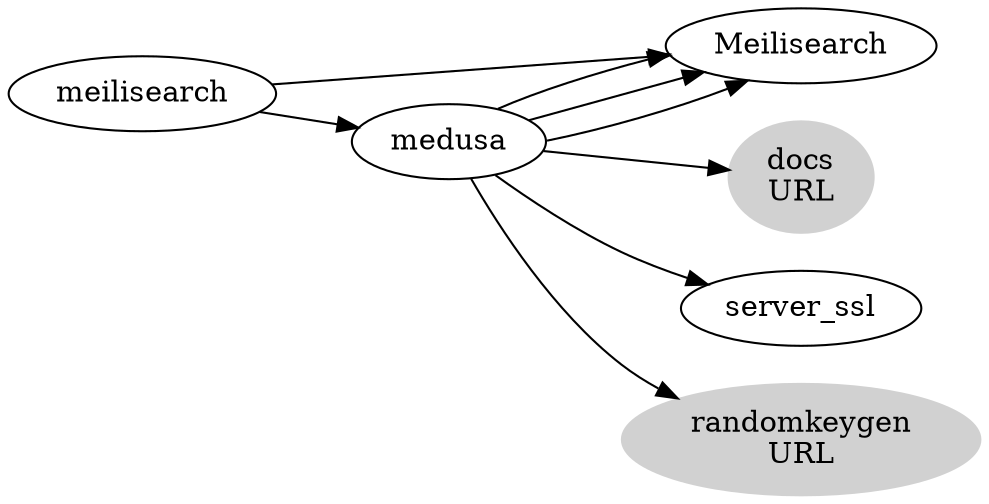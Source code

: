 digraph {
	rankdir=LR;
	meilisearch -> "Meilisearch"
	meilisearch -> "medusa"
	"medusa" -> "docs\nURL"
	"medusa" -> "Meilisearch"
	"medusa" -> "Meilisearch"
	"medusa" -> "Meilisearch"
	"medusa" -> "server_ssl"
	"medusa" -> "randomkeygen\nURL"

	"docs\nURL" [color="#D1D1D1", style=filled]
	"randomkeygen\nURL" [color="#D1D1D1", style=filled]
}